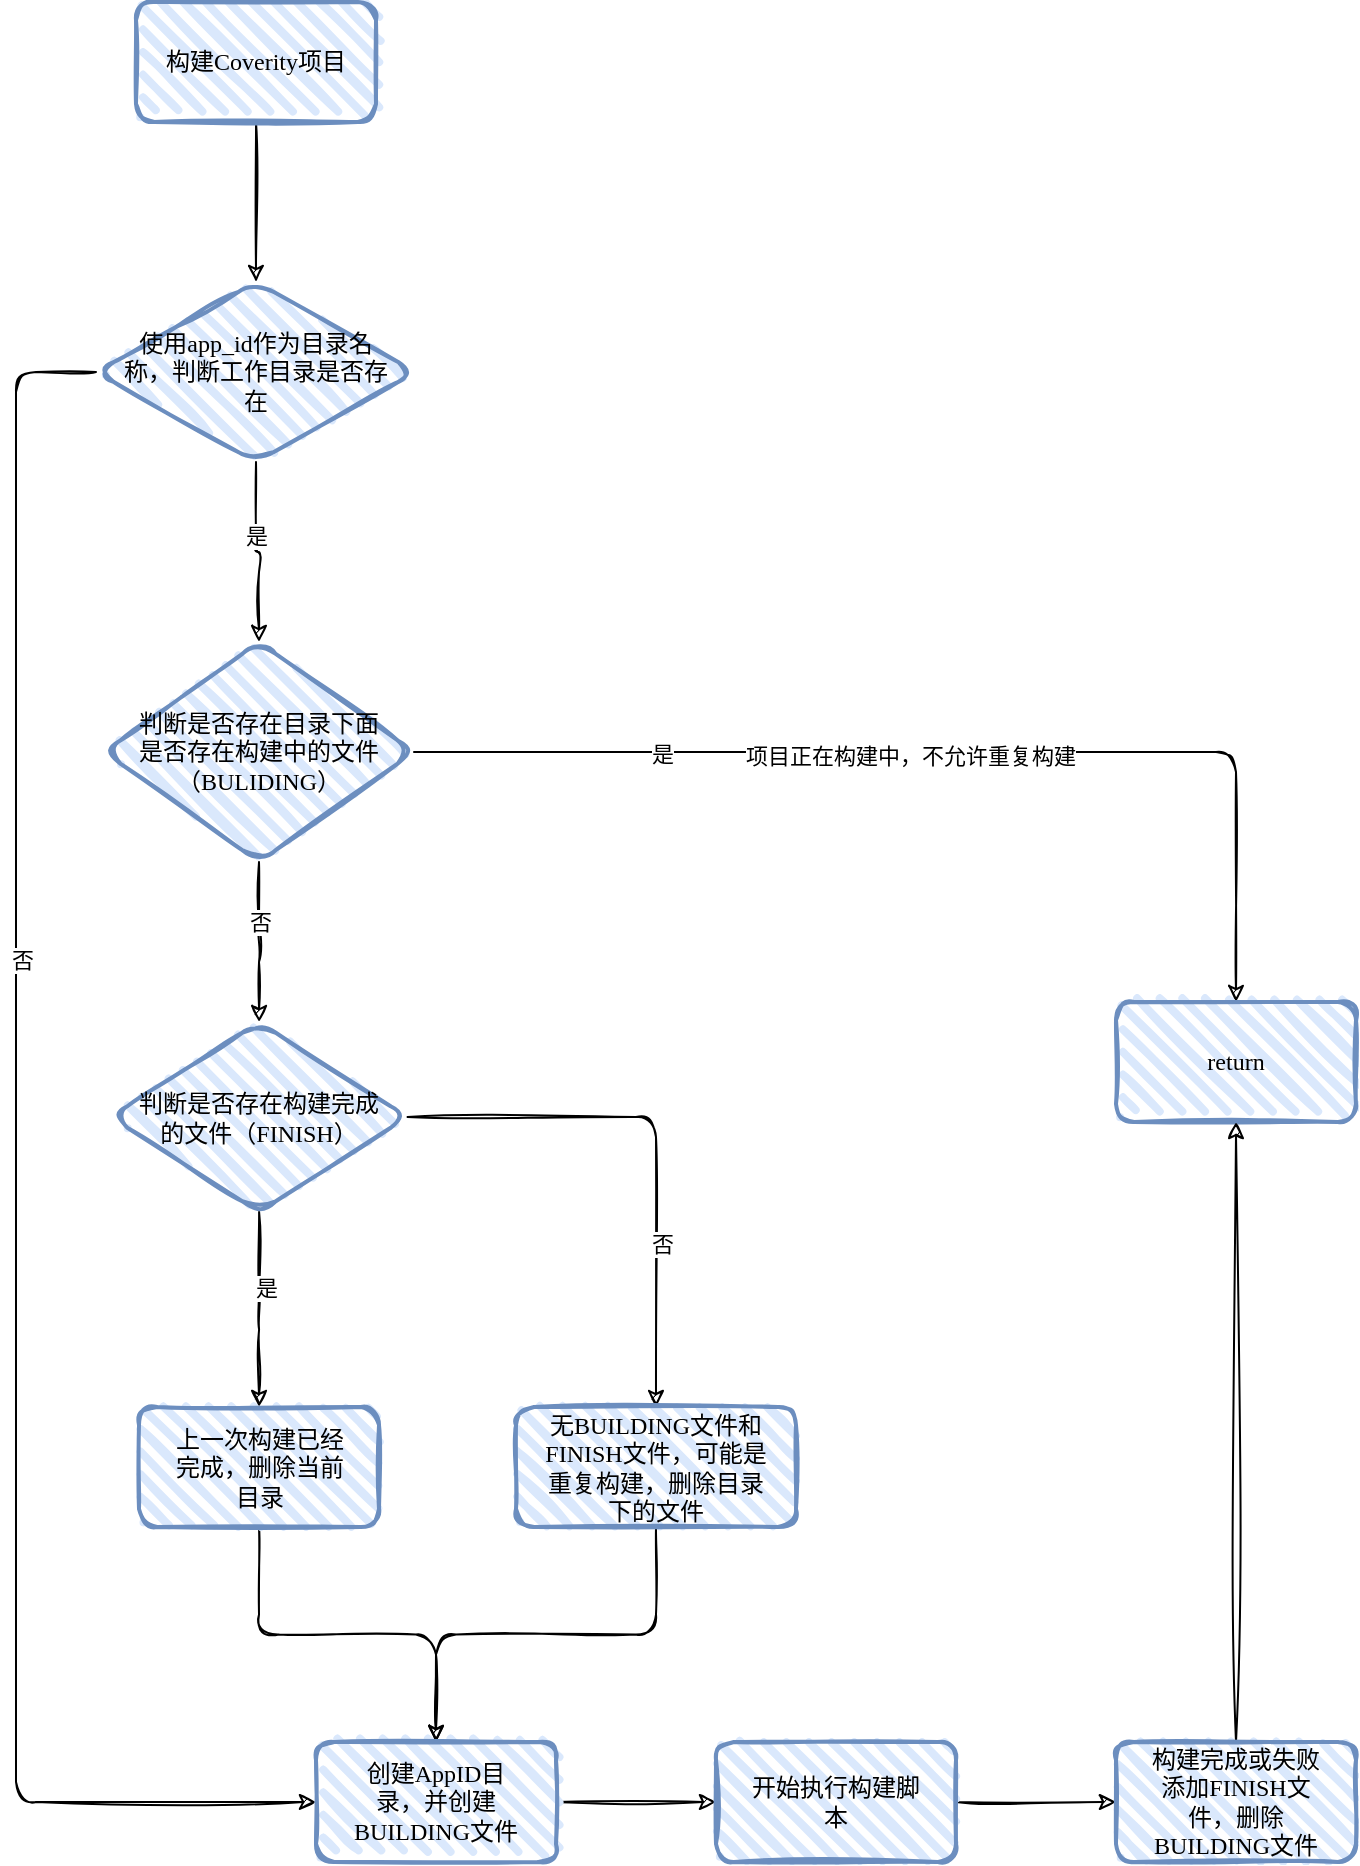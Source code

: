 <mxfile version="20.2.4" type="github">
  <diagram id="SRiQYdSl_FmvriVkVRbi" name="第 1 页">
    <mxGraphModel dx="1185" dy="635" grid="1" gridSize="10" guides="1" tooltips="1" connect="1" arrows="1" fold="1" page="1" pageScale="1" pageWidth="827" pageHeight="1169" background="none" math="0" shadow="0">
      <root>
        <mxCell id="0" />
        <mxCell id="1" parent="0" />
        <mxCell id="QMWGVBq8KqTVjCFAxsbk-3" value="" style="edgeStyle=orthogonalEdgeStyle;rounded=1;orthogonalLoop=1;jettySize=auto;html=1;sketch=1;fontFamily=Comic Sans MS;" edge="1" parent="1" source="QMWGVBq8KqTVjCFAxsbk-1" target="QMWGVBq8KqTVjCFAxsbk-2">
          <mxGeometry relative="1" as="geometry" />
        </mxCell>
        <mxCell id="QMWGVBq8KqTVjCFAxsbk-1" value="构建Coverity项目" style="rounded=1;whiteSpace=wrap;html=1;strokeWidth=2;fillWeight=4;hachureGap=8;hachureAngle=45;fillColor=#dae8fc;sketch=1;strokeColor=#6c8ebf;fontFamily=Comic Sans MS;" vertex="1" parent="1">
          <mxGeometry x="300" y="100" width="120" height="60" as="geometry" />
        </mxCell>
        <mxCell id="QMWGVBq8KqTVjCFAxsbk-8" value="" style="edgeStyle=orthogonalEdgeStyle;rounded=1;orthogonalLoop=1;jettySize=auto;html=1;sketch=1;fontFamily=Comic Sans MS;" edge="1" parent="1" source="QMWGVBq8KqTVjCFAxsbk-2" target="QMWGVBq8KqTVjCFAxsbk-7">
          <mxGeometry relative="1" as="geometry" />
        </mxCell>
        <mxCell id="QMWGVBq8KqTVjCFAxsbk-9" value="是" style="edgeLabel;html=1;align=center;verticalAlign=middle;resizable=0;points=[];sketch=1;rounded=1;fontFamily=Comic Sans MS;" vertex="1" connectable="0" parent="QMWGVBq8KqTVjCFAxsbk-8">
          <mxGeometry x="-0.2" relative="1" as="geometry">
            <mxPoint as="offset" />
          </mxGeometry>
        </mxCell>
        <mxCell id="QMWGVBq8KqTVjCFAxsbk-31" style="edgeStyle=orthogonalEdgeStyle;rounded=1;orthogonalLoop=1;jettySize=auto;html=1;exitX=0;exitY=0.5;exitDx=0;exitDy=0;entryX=0;entryY=0.5;entryDx=0;entryDy=0;sketch=1;fontFamily=Comic Sans MS;" edge="1" parent="1" source="QMWGVBq8KqTVjCFAxsbk-2" target="QMWGVBq8KqTVjCFAxsbk-23">
          <mxGeometry relative="1" as="geometry">
            <Array as="points">
              <mxPoint x="240" y="285" />
              <mxPoint x="240" y="1000" />
            </Array>
          </mxGeometry>
        </mxCell>
        <mxCell id="QMWGVBq8KqTVjCFAxsbk-32" value="否" style="edgeLabel;html=1;align=center;verticalAlign=middle;resizable=0;points=[];sketch=1;rounded=1;fontFamily=Comic Sans MS;" vertex="1" connectable="0" parent="QMWGVBq8KqTVjCFAxsbk-31">
          <mxGeometry x="-0.262" y="3" relative="1" as="geometry">
            <mxPoint as="offset" />
          </mxGeometry>
        </mxCell>
        <mxCell id="QMWGVBq8KqTVjCFAxsbk-2" value="使用app_id作为目录名称，判断工作目录是否存在" style="rhombus;whiteSpace=wrap;html=1;fillColor=#dae8fc;strokeColor=#6c8ebf;rounded=1;strokeWidth=2;fillWeight=4;hachureGap=8;hachureAngle=45;sketch=1;spacing=15;fontFamily=Comic Sans MS;" vertex="1" parent="1">
          <mxGeometry x="280" y="240" width="160" height="90" as="geometry" />
        </mxCell>
        <mxCell id="QMWGVBq8KqTVjCFAxsbk-11" value="" style="edgeStyle=orthogonalEdgeStyle;rounded=1;orthogonalLoop=1;jettySize=auto;html=1;sketch=1;fontFamily=Comic Sans MS;" edge="1" parent="1" source="QMWGVBq8KqTVjCFAxsbk-7" target="QMWGVBq8KqTVjCFAxsbk-10">
          <mxGeometry relative="1" as="geometry" />
        </mxCell>
        <mxCell id="QMWGVBq8KqTVjCFAxsbk-15" value="否" style="edgeLabel;html=1;align=center;verticalAlign=middle;resizable=0;points=[];sketch=1;rounded=1;fontFamily=Comic Sans MS;" vertex="1" connectable="0" parent="QMWGVBq8KqTVjCFAxsbk-11">
          <mxGeometry x="-0.252" relative="1" as="geometry">
            <mxPoint as="offset" />
          </mxGeometry>
        </mxCell>
        <mxCell id="QMWGVBq8KqTVjCFAxsbk-17" value="" style="edgeStyle=orthogonalEdgeStyle;rounded=1;orthogonalLoop=1;jettySize=auto;html=1;sketch=1;fontFamily=Comic Sans MS;" edge="1" parent="1" source="QMWGVBq8KqTVjCFAxsbk-7" target="QMWGVBq8KqTVjCFAxsbk-16">
          <mxGeometry relative="1" as="geometry" />
        </mxCell>
        <mxCell id="QMWGVBq8KqTVjCFAxsbk-18" value="是" style="edgeLabel;html=1;align=center;verticalAlign=middle;resizable=0;points=[];sketch=1;rounded=1;fontFamily=Comic Sans MS;" vertex="1" connectable="0" parent="QMWGVBq8KqTVjCFAxsbk-17">
          <mxGeometry x="-0.367" y="-1" relative="1" as="geometry">
            <mxPoint x="-46" as="offset" />
          </mxGeometry>
        </mxCell>
        <mxCell id="QMWGVBq8KqTVjCFAxsbk-19" value="项目正在构建中，不允许重复构建" style="edgeLabel;html=1;align=center;verticalAlign=middle;resizable=0;points=[];sketch=1;rounded=1;fontFamily=Comic Sans MS;" vertex="1" connectable="0" parent="QMWGVBq8KqTVjCFAxsbk-17">
          <mxGeometry x="-0.159" y="-2" relative="1" as="geometry">
            <mxPoint x="22" as="offset" />
          </mxGeometry>
        </mxCell>
        <mxCell id="QMWGVBq8KqTVjCFAxsbk-7" value="判断是否存在目录下面是否存在构建中的文件（BULIDING）" style="rhombus;whiteSpace=wrap;html=1;fillColor=#dae8fc;strokeColor=#6c8ebf;rounded=1;strokeWidth=2;fillWeight=4;hachureGap=8;hachureAngle=45;sketch=1;spacing=15;fontFamily=Comic Sans MS;" vertex="1" parent="1">
          <mxGeometry x="284" y="420" width="155" height="110" as="geometry" />
        </mxCell>
        <mxCell id="QMWGVBq8KqTVjCFAxsbk-13" value="" style="edgeStyle=orthogonalEdgeStyle;rounded=1;orthogonalLoop=1;jettySize=auto;html=1;sketch=1;fontFamily=Comic Sans MS;" edge="1" parent="1" source="QMWGVBq8KqTVjCFAxsbk-10" target="QMWGVBq8KqTVjCFAxsbk-12">
          <mxGeometry relative="1" as="geometry" />
        </mxCell>
        <mxCell id="QMWGVBq8KqTVjCFAxsbk-14" value="是" style="edgeLabel;html=1;align=center;verticalAlign=middle;resizable=0;points=[];sketch=1;rounded=1;fontFamily=Comic Sans MS;" vertex="1" connectable="0" parent="QMWGVBq8KqTVjCFAxsbk-13">
          <mxGeometry x="-0.221" y="3" relative="1" as="geometry">
            <mxPoint as="offset" />
          </mxGeometry>
        </mxCell>
        <mxCell id="QMWGVBq8KqTVjCFAxsbk-21" value="" style="edgeStyle=orthogonalEdgeStyle;rounded=1;orthogonalLoop=1;jettySize=auto;html=1;sketch=1;fontFamily=Comic Sans MS;" edge="1" parent="1" source="QMWGVBq8KqTVjCFAxsbk-10" target="QMWGVBq8KqTVjCFAxsbk-20">
          <mxGeometry relative="1" as="geometry" />
        </mxCell>
        <mxCell id="QMWGVBq8KqTVjCFAxsbk-22" value="否" style="edgeLabel;html=1;align=center;verticalAlign=middle;resizable=0;points=[];sketch=1;rounded=1;fontFamily=Comic Sans MS;" vertex="1" connectable="0" parent="QMWGVBq8KqTVjCFAxsbk-21">
          <mxGeometry x="0.394" y="3" relative="1" as="geometry">
            <mxPoint as="offset" />
          </mxGeometry>
        </mxCell>
        <mxCell id="QMWGVBq8KqTVjCFAxsbk-10" value="判断是否存在构建完成的文件（FINISH）" style="rhombus;whiteSpace=wrap;html=1;fillColor=#dae8fc;strokeColor=#6c8ebf;rounded=1;strokeWidth=2;fillWeight=4;hachureGap=8;hachureAngle=45;sketch=1;spacing=15;fontFamily=Comic Sans MS;" vertex="1" parent="1">
          <mxGeometry x="287.25" y="610" width="148.5" height="95" as="geometry" />
        </mxCell>
        <mxCell id="QMWGVBq8KqTVjCFAxsbk-24" value="" style="edgeStyle=orthogonalEdgeStyle;rounded=1;orthogonalLoop=1;jettySize=auto;html=1;sketch=1;fontFamily=Comic Sans MS;" edge="1" parent="1" source="QMWGVBq8KqTVjCFAxsbk-12" target="QMWGVBq8KqTVjCFAxsbk-23">
          <mxGeometry relative="1" as="geometry" />
        </mxCell>
        <mxCell id="QMWGVBq8KqTVjCFAxsbk-12" value="上一次构建已经完成，删除当前目录" style="whiteSpace=wrap;html=1;fillColor=#dae8fc;strokeColor=#6c8ebf;rounded=1;strokeWidth=2;fillWeight=4;hachureGap=8;hachureAngle=45;sketch=1;spacing=15;fontFamily=Comic Sans MS;" vertex="1" parent="1">
          <mxGeometry x="301.5" y="802.5" width="120" height="60" as="geometry" />
        </mxCell>
        <mxCell id="QMWGVBq8KqTVjCFAxsbk-16" value="return" style="whiteSpace=wrap;html=1;fillColor=#dae8fc;strokeColor=#6c8ebf;rounded=1;strokeWidth=2;fillWeight=4;hachureGap=8;hachureAngle=45;sketch=1;spacing=15;fontFamily=Comic Sans MS;" vertex="1" parent="1">
          <mxGeometry x="790" y="600" width="120" height="60" as="geometry" />
        </mxCell>
        <mxCell id="QMWGVBq8KqTVjCFAxsbk-25" style="edgeStyle=orthogonalEdgeStyle;rounded=1;orthogonalLoop=1;jettySize=auto;html=1;exitX=0.5;exitY=1;exitDx=0;exitDy=0;entryX=0.5;entryY=0;entryDx=0;entryDy=0;sketch=1;fontFamily=Comic Sans MS;" edge="1" parent="1" source="QMWGVBq8KqTVjCFAxsbk-20" target="QMWGVBq8KqTVjCFAxsbk-23">
          <mxGeometry relative="1" as="geometry" />
        </mxCell>
        <mxCell id="QMWGVBq8KqTVjCFAxsbk-20" value="无BUILDING文件和FINISH文件，可能是重复构建，删除目录下的文件" style="whiteSpace=wrap;html=1;fillColor=#dae8fc;strokeColor=#6c8ebf;rounded=1;strokeWidth=2;fillWeight=4;hachureGap=8;hachureAngle=45;sketch=1;spacing=15;fontFamily=Comic Sans MS;" vertex="1" parent="1">
          <mxGeometry x="490" y="802.5" width="140" height="60" as="geometry" />
        </mxCell>
        <mxCell id="QMWGVBq8KqTVjCFAxsbk-27" value="" style="edgeStyle=orthogonalEdgeStyle;rounded=1;orthogonalLoop=1;jettySize=auto;html=1;sketch=1;fontFamily=Comic Sans MS;" edge="1" parent="1" source="QMWGVBq8KqTVjCFAxsbk-23" target="QMWGVBq8KqTVjCFAxsbk-26">
          <mxGeometry relative="1" as="geometry" />
        </mxCell>
        <mxCell id="QMWGVBq8KqTVjCFAxsbk-23" value="创建AppID目录，并创建BUILDING文件" style="whiteSpace=wrap;html=1;fillColor=#dae8fc;strokeColor=#6c8ebf;rounded=1;strokeWidth=2;fillWeight=4;hachureGap=8;hachureAngle=45;sketch=1;spacing=15;fontFamily=Comic Sans MS;" vertex="1" parent="1">
          <mxGeometry x="390" y="970" width="120" height="60" as="geometry" />
        </mxCell>
        <mxCell id="QMWGVBq8KqTVjCFAxsbk-29" value="" style="edgeStyle=orthogonalEdgeStyle;rounded=1;orthogonalLoop=1;jettySize=auto;html=1;sketch=1;fontFamily=Comic Sans MS;" edge="1" parent="1" source="QMWGVBq8KqTVjCFAxsbk-26" target="QMWGVBq8KqTVjCFAxsbk-28">
          <mxGeometry relative="1" as="geometry" />
        </mxCell>
        <mxCell id="QMWGVBq8KqTVjCFAxsbk-26" value="开始执行构建脚本" style="whiteSpace=wrap;html=1;fillColor=#dae8fc;strokeColor=#6c8ebf;rounded=1;strokeWidth=2;fillWeight=4;hachureGap=8;hachureAngle=45;sketch=1;spacing=15;fontFamily=Comic Sans MS;" vertex="1" parent="1">
          <mxGeometry x="590" y="970" width="120" height="60" as="geometry" />
        </mxCell>
        <mxCell id="QMWGVBq8KqTVjCFAxsbk-30" style="edgeStyle=orthogonalEdgeStyle;rounded=1;orthogonalLoop=1;jettySize=auto;html=1;exitX=0.5;exitY=0;exitDx=0;exitDy=0;entryX=0.5;entryY=1;entryDx=0;entryDy=0;sketch=1;fontFamily=Comic Sans MS;" edge="1" parent="1" source="QMWGVBq8KqTVjCFAxsbk-28" target="QMWGVBq8KqTVjCFAxsbk-16">
          <mxGeometry relative="1" as="geometry" />
        </mxCell>
        <mxCell id="QMWGVBq8KqTVjCFAxsbk-28" value="构建完成或失败添加FINISH文件，删除BUILDING文件" style="whiteSpace=wrap;html=1;fillColor=#dae8fc;strokeColor=#6c8ebf;rounded=1;strokeWidth=2;fillWeight=4;hachureGap=8;hachureAngle=45;sketch=1;spacing=15;fontFamily=Comic Sans MS;" vertex="1" parent="1">
          <mxGeometry x="790" y="970" width="120" height="60" as="geometry" />
        </mxCell>
      </root>
    </mxGraphModel>
  </diagram>
</mxfile>
